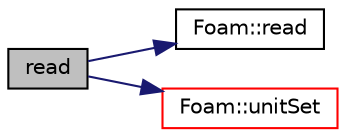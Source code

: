digraph "read"
{
  bgcolor="transparent";
  edge [fontname="Helvetica",fontsize="10",labelfontname="Helvetica",labelfontsize="10"];
  node [fontname="Helvetica",fontsize="10",shape=record];
  rankdir="LR";
  Node1 [label="read",height=0.2,width=0.4,color="black", fillcolor="grey75", style="filled", fontcolor="black"];
  Node1 -> Node2 [color="midnightblue",fontsize="10",style="solid",fontname="Helvetica"];
  Node2 [label="Foam::read",height=0.2,width=0.4,color="black",URL="$a10725.html#a18efc6d016047ec7c6d5150d913d8c34"];
  Node1 -> Node3 [color="midnightblue",fontsize="10",style="solid",fontname="Helvetica"];
  Node3 [label="Foam::unitSet",height=0.2,width=0.4,color="red",URL="$a10725.html#ab291fd4325ded310ef6d2212e126b39e",tooltip="Set of all dimensions. "];
}
